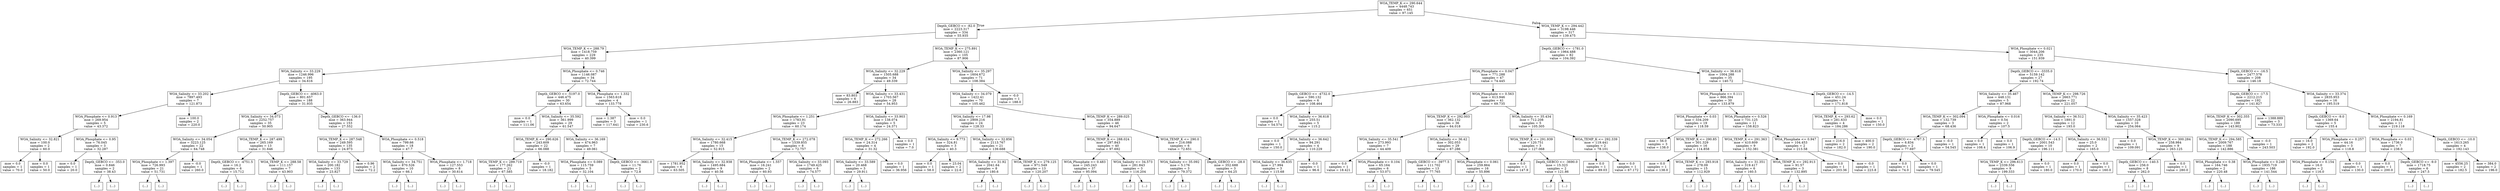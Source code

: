 digraph Tree {
node [shape=box] ;
0 [label="WOA_TEMP_K <= 290.644\nmse = 4448.743\nsamples = 651\nvalue = 97.145"] ;
1 [label="Depth_GEBCO <= -82.0\nmse = 2223.317\nsamples = 334\nvalue = 55.935"] ;
0 -> 1 [labeldistance=2.5, labelangle=45, headlabel="True"] ;
2 [label="WOA_TEMP_K <= 288.79\nmse = 1418.759\nsamples = 229\nvalue = 40.399"] ;
1 -> 2 ;
3 [label="WOA_Salinity <= 33.229\nmse = 1246.996\nsamples = 195\nvalue = 34.616"] ;
2 -> 3 ;
4 [label="WOA_Salinity <= 33.202\nmse = 7897.493\nsamples = 7\nvalue = 121.873"] ;
3 -> 4 ;
5 [label="WOA_Phosphate <= 0.913\nmse = 269.954\nsamples = 5\nvalue = 43.372"] ;
4 -> 5 ;
6 [label="WOA_Salinity <= 32.821\nmse = 100.0\nsamples = 2\nvalue = 60.0"] ;
5 -> 6 ;
7 [label="mse = 0.0\nsamples = 1\nvalue = 70.0"] ;
6 -> 7 ;
8 [label="mse = 0.0\nsamples = 1\nvalue = 50.0"] ;
6 -> 8 ;
9 [label="WOA_Phosphate <= 0.95\nmse = 76.045\nsamples = 3\nvalue = 32.287"] ;
5 -> 9 ;
10 [label="mse = 0.0\nsamples = 1\nvalue = 20.0"] ;
9 -> 10 ;
11 [label="Depth_GEBCO <= -353.0\nmse = 0.846\nsamples = 2\nvalue = 38.43"] ;
9 -> 11 ;
12 [label="(...)"] ;
11 -> 12 ;
13 [label="(...)"] ;
11 -> 13 ;
14 [label="mse = 100.0\nsamples = 2\nvalue = 220.0"] ;
4 -> 14 ;
15 [label="Depth_GEBCO <= -4063.0\nmse = 801.657\nsamples = 188\nvalue = 31.935"] ;
3 -> 15 ;
16 [label="WOA_Salinity <= 34.073\nmse = 2252.757\nsamples = 35\nvalue = 50.905"] ;
15 -> 16 ;
17 [label="WOA_Salinity <= 34.054\nmse = 3223.125\nsamples = 22\nvalue = 64.748"] ;
16 -> 17 ;
18 [label="WOA_Phosphate <= 1.397\nmse = 726.993\nsamples = 21\nvalue = 51.731"] ;
17 -> 18 ;
19 [label="(...)"] ;
18 -> 19 ;
26 [label="(...)"] ;
18 -> 26 ;
59 [label="mse = -0.0\nsamples = 1\nvalue = 260.0"] ;
17 -> 59 ;
60 [label="WOA_TEMP_K <= 287.499\nmse = 265.169\nsamples = 13\nvalue = 31.646"] ;
16 -> 60 ;
61 [label="Depth_GEBCO <= -4751.5\nmse = 16.2\nsamples = 6\nvalue = 15.712"] ;
60 -> 61 ;
62 [label="(...)"] ;
61 -> 62 ;
67 [label="(...)"] ;
61 -> 67 ;
72 [label="WOA_TEMP_K <= 288.58\nmse = 111.157\nsamples = 7\nvalue = 43.903"] ;
60 -> 72 ;
73 [label="(...)"] ;
72 -> 73 ;
84 [label="(...)"] ;
72 -> 84 ;
85 [label="Depth_GEBCO <= -136.0\nmse = 363.944\nsamples = 153\nvalue = 27.552"] ;
15 -> 85 ;
86 [label="WOA_TEMP_K <= 287.548\nmse = 249.595\nsamples = 135\nvalue = 24.973"] ;
85 -> 86 ;
87 [label="WOA_Salinity <= 33.729\nmse = 200.182\nsamples = 133\nvalue = 23.827"] ;
86 -> 87 ;
88 [label="(...)"] ;
87 -> 88 ;
119 [label="(...)"] ;
87 -> 119 ;
274 [label="mse = 0.96\nsamples = 2\nvalue = 72.2"] ;
86 -> 274 ;
275 [label="WOA_Phosphate <= 0.518\nmse = 799.66\nsamples = 18\nvalue = 47.7"] ;
85 -> 275 ;
276 [label="WOA_Salinity <= 34.751\nmse = 870.526\nsamples = 10\nvalue = 66.1"] ;
275 -> 276 ;
277 [label="(...)"] ;
276 -> 277 ;
286 [label="(...)"] ;
276 -> 286 ;
295 [label="WOA_Phosphate <= 1.718\nmse = 127.553\nsamples = 8\nvalue = 30.614"] ;
275 -> 295 ;
296 [label="(...)"] ;
295 -> 296 ;
305 [label="(...)"] ;
295 -> 305 ;
306 [label="WOA_Phosphate <= 0.746\nmse = 1146.087\nsamples = 34\nvalue = 72.744"] ;
2 -> 306 ;
307 [label="Depth_GEBCO <= -5197.0\nmse = 446.475\nsamples = 30\nvalue = 63.654"] ;
306 -> 307 ;
308 [label="mse = 0.0\nsamples = 1\nvalue = 111.06"] ;
307 -> 308 ;
309 [label="WOA_Salinity <= 35.592\nmse = 361.999\nsamples = 29\nvalue = 61.547"] ;
307 -> 309 ;
310 [label="WOA_TEMP_K <= 290.626\nmse = 243.609\nsamples = 22\nvalue = 66.088"] ;
309 -> 310 ;
311 [label="WOA_TEMP_K <= 289.719\nmse = 177.262\nsamples = 21\nvalue = 67.585"] ;
310 -> 311 ;
312 [label="(...)"] ;
311 -> 312 ;
317 [label="(...)"] ;
311 -> 317 ;
342 [label="mse = -0.0\nsamples = 1\nvalue = 18.182"] ;
310 -> 342 ;
343 [label="WOA_Salinity <= 36.169\nmse = 474.963\nsamples = 7\nvalue = 49.061"] ;
309 -> 343 ;
344 [label="WOA_Phosphate <= 0.089\nmse = 115.759\nsamples = 5\nvalue = 32.104"] ;
343 -> 344 ;
345 [label="(...)"] ;
344 -> 345 ;
350 [label="(...)"] ;
344 -> 350 ;
353 [label="Depth_GEBCO <= -3661.0\nmse = 11.76\nsamples = 2\nvalue = 72.8"] ;
343 -> 353 ;
354 [label="(...)"] ;
353 -> 354 ;
355 [label="(...)"] ;
353 -> 355 ;
356 [label="WOA_Phosphate <= 1.332\nmse = 1563.618\nsamples = 4\nvalue = 133.778"] ;
306 -> 356 ;
357 [label="mse = 1.387\nsamples = 3\nvalue = 117.641"] ;
356 -> 357 ;
358 [label="mse = 0.0\nsamples = 1\nvalue = 230.6"] ;
356 -> 358 ;
359 [label="WOA_TEMP_K <= 275.891\nmse = 2360.121\nsamples = 105\nvalue = 87.906"] ;
1 -> 359 ;
360 [label="WOA_Salinity <= 32.229\nmse = 1505.688\nsamples = 34\nvalue = 49.339"] ;
359 -> 360 ;
361 [label="mse = 83.803\nsamples = 6\nvalue = 26.883"] ;
360 -> 361 ;
362 [label="WOA_Salinity <= 33.431\nmse = 1703.567\nsamples = 28\nvalue = 54.953"] ;
360 -> 362 ;
363 [label="WOA_Phosphate <= 1.251\nmse = 1783.91\nsamples = 23\nvalue = 60.174"] ;
362 -> 363 ;
364 [label="WOA_Salinity <= 32.415\nmse = 1780.668\nsamples = 15\nvalue = 52.915"] ;
363 -> 364 ;
365 [label="mse = 1781.952\nsamples = 6\nvalue = 63.505"] ;
364 -> 365 ;
366 [label="WOA_Salinity <= 32.938\nmse = 1495.684\nsamples = 9\nvalue = 40.56"] ;
364 -> 366 ;
367 [label="(...)"] ;
366 -> 367 ;
368 [label="(...)"] ;
366 -> 368 ;
369 [label="WOA_TEMP_K <= 272.078\nmse = 1539.855\nsamples = 8\nvalue = 72.757"] ;
363 -> 369 ;
370 [label="WOA_Phosphate <= 1.557\nmse = 16.241\nsamples = 2\nvalue = 60.93"] ;
369 -> 370 ;
371 [label="(...)"] ;
370 -> 371 ;
372 [label="(...)"] ;
370 -> 372 ;
373 [label="WOA_Salinity <= 33.093\nmse = 1749.425\nsamples = 6\nvalue = 74.577"] ;
369 -> 373 ;
374 [label="(...)"] ;
373 -> 374 ;
375 [label="(...)"] ;
373 -> 375 ;
376 [label="WOA_Salinity <= 33.903\nmse = 138.074\nsamples = 5\nvalue = 24.371"] ;
362 -> 376 ;
377 [label="WOA_TEMP_K <= 272.266\nmse = 24.314\nsamples = 4\nvalue = 31.32"] ;
376 -> 377 ;
378 [label="WOA_Salinity <= 33.589\nmse = 20.468\nsamples = 3\nvalue = 29.911"] ;
377 -> 378 ;
379 [label="(...)"] ;
378 -> 379 ;
380 [label="(...)"] ;
378 -> 380 ;
383 [label="mse = 0.0\nsamples = 1\nvalue = 36.956"] ;
377 -> 383 ;
384 [label="mse = 0.0\nsamples = 1\nvalue = 7.0"] ;
376 -> 384 ;
385 [label="WOA_Salinity <= 35.297\nmse = 1604.672\nsamples = 71\nvalue = 108.384"] ;
359 -> 385 ;
386 [label="WOA_Salinity <= 34.079\nmse = 1422.41\nsamples = 70\nvalue = 105.462"] ;
385 -> 386 ;
387 [label="WOA_Salinity <= 17.98\nmse = 2909.216\nsamples = 24\nvalue = 128.33"] ;
386 -> 387 ;
388 [label="WOA_Salinity <= 9.773\nmse = 324.81\nsamples = 3\nvalue = 40.3"] ;
387 -> 388 ;
389 [label="mse = 0.0\nsamples = 1\nvalue = 58.0"] ;
388 -> 389 ;
390 [label="mse = 23.04\nsamples = 2\nvalue = 22.6"] ;
388 -> 390 ;
391 [label="WOA_Salinity <= 32.856\nmse = 2113.767\nsamples = 21\nvalue = 139.688"] ;
387 -> 391 ;
392 [label="WOA_Salinity <= 31.92\nmse = 2041.64\nsamples = 8\nvalue = 180.6"] ;
391 -> 392 ;
393 [label="(...)"] ;
392 -> 393 ;
400 [label="(...)"] ;
392 -> 400 ;
405 [label="WOA_TEMP_K <= 279.125\nmse = 971.549\nsamples = 13\nvalue = 120.207"] ;
391 -> 405 ;
406 [label="(...)"] ;
405 -> 406 ;
407 [label="(...)"] ;
405 -> 407 ;
430 [label="WOA_TEMP_K <= 289.025\nmse = 354.889\nsamples = 46\nvalue = 94.647"] ;
386 -> 430 ;
431 [label="WOA_TEMP_K <= 288.024\nmse = 297.843\nsamples = 40\nvalue = 97.692"] ;
430 -> 431 ;
432 [label="WOA_Phosphate <= 0.483\nmse = 245.243\nsamples = 37\nvalue = 95.094"] ;
431 -> 432 ;
433 [label="(...)"] ;
432 -> 433 ;
478 [label="(...)"] ;
432 -> 478 ;
483 [label="WOA_Salinity <= 34.573\nmse = 281.843\nsamples = 3\nvalue = 116.204"] ;
431 -> 483 ;
484 [label="(...)"] ;
483 -> 484 ;
485 [label="(...)"] ;
483 -> 485 ;
486 [label="WOA_TEMP_K <= 290.0\nmse = 216.088\nsamples = 6\nvalue = 72.651"] ;
430 -> 486 ;
487 [label="WOA_Salinity <= 35.092\nmse = 5.176\nsamples = 3\nvalue = 79.372"] ;
486 -> 487 ;
488 [label="(...)"] ;
487 -> 488 ;
491 [label="(...)"] ;
487 -> 491 ;
492 [label="Depth_GEBCO <= -28.0\nmse = 352.688\nsamples = 3\nvalue = 64.25"] ;
486 -> 492 ;
493 [label="(...)"] ;
492 -> 493 ;
496 [label="(...)"] ;
492 -> 496 ;
497 [label="mse = -0.0\nsamples = 1\nvalue = 188.0"] ;
385 -> 497 ;
498 [label="WOA_TEMP_K <= 294.442\nmse = 3198.446\nsamples = 317\nvalue = 139.475"] ;
0 -> 498 [labeldistance=2.5, labelangle=-45, headlabel="False"] ;
499 [label="Depth_GEBCO <= -1781.0\nmse = 1964.488\nsamples = 82\nvalue = 104.392"] ;
498 -> 499 ;
500 [label="WOA_Phosphate <= 0.047\nmse = 771.288\nsamples = 47\nvalue = 74.445"] ;
499 -> 500 ;
501 [label="Depth_GEBCO <= -4732.0\nmse = 590.132\nsamples = 6\nvalue = 108.464"] ;
500 -> 501 ;
502 [label="mse = 0.0\nsamples = 1\nvalue = 54.574"] ;
501 -> 502 ;
503 [label="WOA_Salinity <= 36.618\nmse = 255.51\nsamples = 5\nvalue = 115.2"] ;
501 -> 503 ;
504 [label="mse = 0.0\nsamples = 1\nvalue = 150.0"] ;
503 -> 504 ;
505 [label="WOA_Salinity <= 36.642\nmse = 94.291\nsamples = 4\nvalue = 110.229"] ;
503 -> 505 ;
506 [label="WOA_Salinity <= 36.635\nmse = 27.994\nsamples = 3\nvalue = 115.68"] ;
505 -> 506 ;
507 [label="(...)"] ;
506 -> 507 ;
508 [label="(...)"] ;
506 -> 508 ;
509 [label="mse = -0.0\nsamples = 1\nvalue = 96.6"] ;
505 -> 509 ;
510 [label="WOA_Phosphate <= 0.563\nmse = 613.946\nsamples = 41\nvalue = 69.735"] ;
500 -> 510 ;
511 [label="WOA_TEMP_K <= 292.003\nmse = 362.132\nsamples = 36\nvalue = 64.018"] ;
510 -> 511 ;
512 [label="WOA_Salinity <= 35.541\nmse = 273.993\nsamples = 7\nvalue = 44.409"] ;
511 -> 512 ;
513 [label="mse = 0.0\nsamples = 1\nvalue = 18.421"] ;
512 -> 513 ;
514 [label="WOA_Phosphate <= 0.104\nmse = 65.164\nsamples = 6\nvalue = 53.071"] ;
512 -> 514 ;
515 [label="(...)"] ;
514 -> 515 ;
522 [label="(...)"] ;
514 -> 522 ;
525 [label="WOA_Salinity <= 36.42\nmse = 302.053\nsamples = 29\nvalue = 67.286"] ;
511 -> 525 ;
526 [label="Depth_GEBCO <= -3977.5\nmse = 111.702\nsamples = 13\nvalue = 77.765"] ;
525 -> 526 ;
527 [label="(...)"] ;
526 -> 527 ;
538 [label="(...)"] ;
526 -> 538 ;
549 [label="WOA_Phosphate <= 0.061\nmse = 259.864\nsamples = 16\nvalue = 55.896"] ;
525 -> 549 ;
550 [label="(...)"] ;
549 -> 550 ;
553 [label="(...)"] ;
549 -> 553 ;
574 [label="WOA_Salinity <= 35.434\nmse = 712.208\nsamples = 5\nvalue = 105.305"] ;
510 -> 574 ;
575 [label="WOA_TEMP_K <= 291.939\nmse = 120.751\nsamples = 3\nvalue = 127.068"] ;
574 -> 575 ;
576 [label="mse = 0.0\nsamples = 1\nvalue = 147.9"] ;
575 -> 576 ;
577 [label="Depth_GEBCO <= -3690.0\nmse = 15.323\nsamples = 2\nvalue = 121.86"] ;
575 -> 577 ;
578 [label="(...)"] ;
577 -> 578 ;
579 [label="(...)"] ;
577 -> 579 ;
580 [label="WOA_TEMP_K <= 292.339\nmse = 119.441\nsamples = 2\nvalue = 78.101"] ;
574 -> 580 ;
581 [label="mse = 0.0\nsamples = 1\nvalue = 89.03"] ;
580 -> 581 ;
582 [label="mse = 0.0\nsamples = 1\nvalue = 67.172"] ;
580 -> 582 ;
583 [label="WOA_Salinity <= 36.618\nmse = 1004.288\nsamples = 35\nvalue = 140.72"] ;
499 -> 583 ;
584 [label="WOA_Phosphate <= 0.111\nmse = 866.394\nsamples = 30\nvalue = 133.879"] ;
583 -> 584 ;
585 [label="WOA_Phosphate <= 0.03\nmse = 334.209\nsamples = 19\nvalue = 118.59"] ;
584 -> 585 ;
586 [label="mse = 56.0\nsamples = 3\nvalue = 138.0"] ;
585 -> 586 ;
587 [label="WOA_TEMP_K <= 290.85\nmse = 301.329\nsamples = 16\nvalue = 114.858"] ;
585 -> 587 ;
588 [label="mse = 0.0\nsamples = 1\nvalue = 138.0"] ;
587 -> 588 ;
589 [label="WOA_TEMP_K <= 293.918\nmse = 278.09\nsamples = 15\nvalue = 112.929"] ;
587 -> 589 ;
590 [label="(...)"] ;
589 -> 590 ;
605 [label="(...)"] ;
589 -> 605 ;
608 [label="WOA_Phosphate <= 0.526\nmse = 731.125\nsamples = 11\nvalue = 158.823"] ;
584 -> 608 ;
609 [label="WOA_TEMP_K <= 291.363\nmse = 410.609\nsamples = 9\nvalue = 152.381"] ;
608 -> 609 ;
610 [label="WOA_Salinity <= 31.351\nmse = 319.417\nsamples = 6\nvalue = 160.5"] ;
609 -> 610 ;
611 [label="(...)"] ;
610 -> 611 ;
618 [label="(...)"] ;
610 -> 618 ;
621 [label="WOA_TEMP_K <= 292.913\nmse = 91.57\nsamples = 3\nvalue = 132.895"] ;
609 -> 621 ;
622 [label="(...)"] ;
621 -> 622 ;
623 [label="(...)"] ;
621 -> 623 ;
624 [label="WOA_Phosphate <= 0.947\nmse = 104.453\nsamples = 2\nvalue = 213.58"] ;
608 -> 624 ;
625 [label="mse = 0.0\nsamples = 1\nvalue = 203.36"] ;
624 -> 625 ;
626 [label="mse = -0.0\nsamples = 1\nvalue = 223.8"] ;
624 -> 626 ;
627 [label="Depth_GEBCO <= -14.5\nmse = 451.24\nsamples = 5\nvalue = 171.818"] ;
583 -> 627 ;
628 [label="WOA_TEMP_K <= 293.62\nmse = 281.633\nsamples = 4\nvalue = 184.286"] ;
627 -> 628 ;
629 [label="mse = 216.0\nsamples = 2\nvalue = 182.0"] ;
628 -> 629 ;
630 [label="mse = 400.0\nsamples = 2\nvalue = 190.0"] ;
628 -> 630 ;
631 [label="mse = 0.0\nsamples = 1\nvalue = 150.0"] ;
627 -> 631 ;
632 [label="WOA_Phosphate <= 0.021\nmse = 3044.206\nsamples = 235\nvalue = 151.939"] ;
498 -> 632 ;
633 [label="Depth_GEBCO <= -3335.0\nmse = 5159.142\nsamples = 27\nvalue = 192.74"] ;
632 -> 633 ;
634 [label="WOA_Salinity <= 35.467\nmse = 448.131\nsamples = 5\nvalue = 87.968"] ;
633 -> 634 ;
635 [label="WOA_TEMP_K <= 302.094\nmse = 132.739\nsamples = 3\nvalue = 68.436"] ;
634 -> 635 ;
636 [label="Depth_GEBCO <= -4707.5\nmse = 6.834\nsamples = 2\nvalue = 77.697"] ;
635 -> 636 ;
637 [label="mse = 0.0\nsamples = 1\nvalue = 74.0"] ;
636 -> 637 ;
638 [label="mse = 0.0\nsamples = 1\nvalue = 79.545"] ;
636 -> 638 ;
639 [label="mse = -0.0\nsamples = 1\nvalue = 54.545"] ;
635 -> 639 ;
640 [label="WOA_Phosphate <= 0.016\nmse = 0.54\nsamples = 2\nvalue = 107.5"] ;
634 -> 640 ;
641 [label="mse = 0.0\nsamples = 1\nvalue = 108.4"] ;
640 -> 641 ;
642 [label="mse = 0.0\nsamples = 1\nvalue = 106.9"] ;
640 -> 642 ;
643 [label="WOA_TEMP_K <= 298.726\nmse = 2663.771\nsamples = 22\nvalue = 221.057"] ;
633 -> 643 ;
644 [label="WOA_Salinity <= 36.512\nmse = 1891.0\nsamples = 12\nvalue = 193.0"] ;
643 -> 644 ;
645 [label="Depth_GEBCO <= -14.5\nmse = 2001.543\nsamples = 10\nvalue = 196.111"] ;
644 -> 645 ;
646 [label="WOA_TEMP_K <= 296.613\nmse = 2339.556\nsamples = 9\nvalue = 199.333"] ;
645 -> 646 ;
647 [label="(...)"] ;
646 -> 647 ;
648 [label="(...)"] ;
646 -> 648 ;
651 [label="mse = 0.0\nsamples = 1\nvalue = 180.0"] ;
645 -> 651 ;
652 [label="WOA_Salinity <= 36.532\nmse = 25.0\nsamples = 2\nvalue = 165.0"] ;
644 -> 652 ;
653 [label="mse = 0.0\nsamples = 1\nvalue = 170.0"] ;
652 -> 653 ;
654 [label="mse = 0.0\nsamples = 1\nvalue = 160.0"] ;
652 -> 654 ;
655 [label="WOA_Salinity <= 35.423\nmse = 1557.328\nsamples = 10\nvalue = 254.064"] ;
643 -> 655 ;
656 [label="mse = 0.0\nsamples = 1\nvalue = 109.091"] ;
655 -> 656 ;
657 [label="WOA_TEMP_K <= 300.284\nmse = 258.984\nsamples = 9\nvalue = 263.125"] ;
655 -> 657 ;
658 [label="Depth_GEBCO <= -140.5\nmse = 256.0\nsamples = 8\nvalue = 262.0"] ;
657 -> 658 ;
659 [label="(...)"] ;
658 -> 659 ;
660 [label="(...)"] ;
658 -> 660 ;
663 [label="mse = 0.0\nsamples = 1\nvalue = 280.0"] ;
657 -> 663 ;
664 [label="Depth_GEBCO <= -16.5\nmse = 2477.578\nsamples = 208\nvalue = 146.18"] ;
632 -> 664 ;
665 [label="Depth_GEBCO <= -17.5\nmse = 2212.215\nsamples = 192\nvalue = 141.827"] ;
664 -> 665 ;
666 [label="WOA_TEMP_K <= 302.355\nmse = 2090.695\nsamples = 189\nvalue = 143.902"] ;
665 -> 666 ;
667 [label="WOA_TEMP_K <= 294.585\nmse = 2009.767\nsamples = 188\nvalue = 142.886"] ;
666 -> 667 ;
668 [label="WOA_Phosphate <= 0.38\nmse = 164.746\nsamples = 2\nvalue = 220.48"] ;
667 -> 668 ;
669 [label="(...)"] ;
668 -> 669 ;
670 [label="(...)"] ;
668 -> 670 ;
671 [label="WOA_Phosphate <= 0.249\nmse = 1935.719\nsamples = 186\nvalue = 141.544"] ;
667 -> 671 ;
672 [label="(...)"] ;
671 -> 672 ;
941 [label="(...)"] ;
671 -> 941 ;
976 [label="mse = -0.0\nsamples = 1\nvalue = 243.503"] ;
666 -> 976 ;
977 [label="mse = 1388.889\nsamples = 3\nvalue = 73.333"] ;
665 -> 977 ;
978 [label="WOA_Salinity <= 33.374\nmse = 2835.953\nsamples = 16\nvalue = 195.519"] ;
664 -> 978 ;
979 [label="Depth_GEBCO <= -9.0\nmse = 1369.64\nsamples = 5\nvalue = 155.4"] ;
978 -> 979 ;
980 [label="mse = 16.0\nsamples = 2\nvalue = 192.0"] ;
979 -> 980 ;
981 [label="WOA_Phosphate <= 0.257\nmse = 44.16\nsamples = 3\nvalue = 118.8"] ;
979 -> 981 ;
982 [label="WOA_Phosphate <= 0.154\nmse = 16.0\nsamples = 2\nvalue = 116.0"] ;
981 -> 982 ;
983 [label="(...)"] ;
982 -> 983 ;
984 [label="(...)"] ;
982 -> 984 ;
985 [label="mse = 0.0\nsamples = 1\nvalue = 130.0"] ;
981 -> 985 ;
986 [label="WOA_Phosphate <= 0.169\nmse = 2194.81\nsamples = 11\nvalue = 219.118"] ;
978 -> 986 ;
987 [label="WOA_Phosphate <= 0.03\nmse = 1736.0\nsamples = 7\nvalue = 238.0"] ;
986 -> 987 ;
988 [label="mse = 0.0\nsamples = 1\nvalue = 200.0"] ;
987 -> 988 ;
989 [label="Depth_GEBCO <= -9.0\nmse = 1718.75\nsamples = 6\nvalue = 247.5"] ;
987 -> 989 ;
990 [label="(...)"] ;
989 -> 990 ;
993 [label="(...)"] ;
989 -> 993 ;
1000 [label="Depth_GEBCO <= -10.0\nmse = 1613.265\nsamples = 4\nvalue = 192.143"] ;
986 -> 1000 ;
1001 [label="mse = 4556.25\nsamples = 2\nvalue = 182.5"] ;
1000 -> 1001 ;
1002 [label="mse = 384.0\nsamples = 2\nvalue = 196.0"] ;
1000 -> 1002 ;
}
